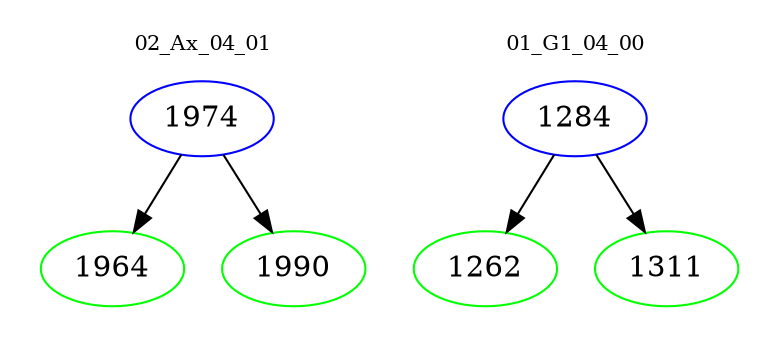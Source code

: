 digraph{
subgraph cluster_0 {
color = white
label = "02_Ax_04_01";
fontsize=10;
T0_1974 [label="1974", color="blue"]
T0_1974 -> T0_1964 [color="black"]
T0_1964 [label="1964", color="green"]
T0_1974 -> T0_1990 [color="black"]
T0_1990 [label="1990", color="green"]
}
subgraph cluster_1 {
color = white
label = "01_G1_04_00";
fontsize=10;
T1_1284 [label="1284", color="blue"]
T1_1284 -> T1_1262 [color="black"]
T1_1262 [label="1262", color="green"]
T1_1284 -> T1_1311 [color="black"]
T1_1311 [label="1311", color="green"]
}
}
